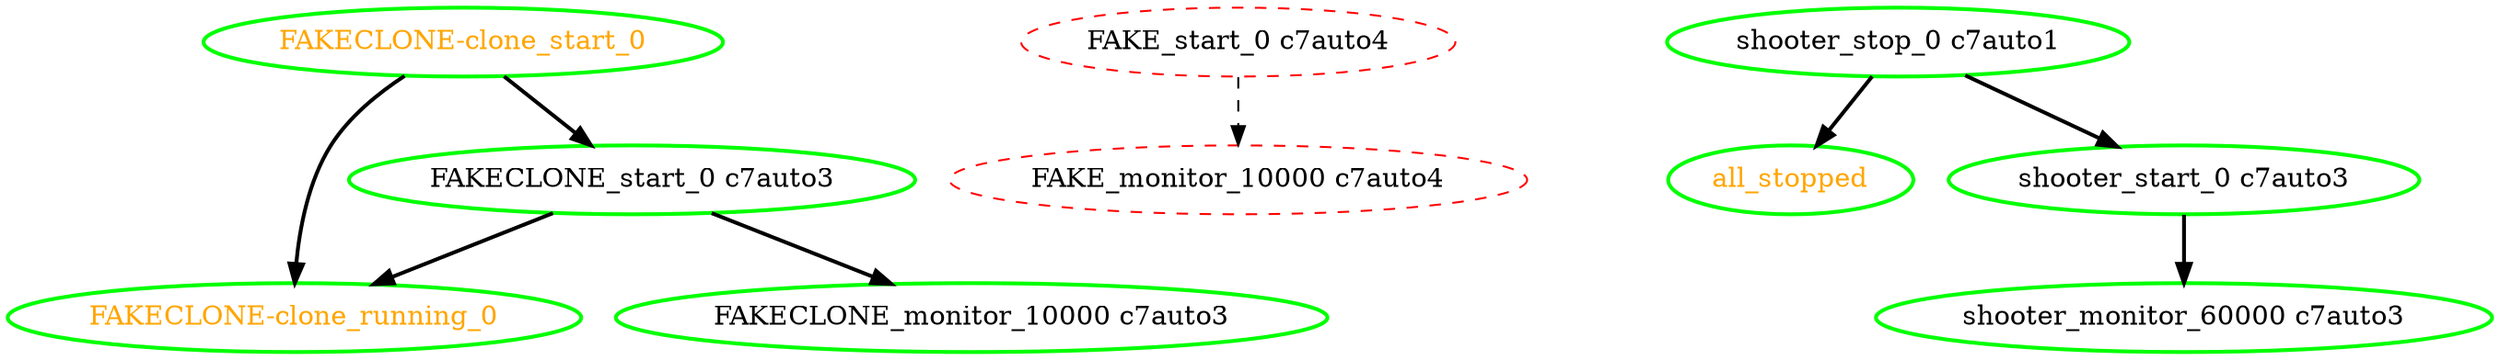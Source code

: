  digraph "g" {
"FAKECLONE-clone_running_0" [ style=bold color="green" fontcolor="orange"]
"FAKECLONE-clone_start_0" -> "FAKECLONE-clone_running_0" [ style = bold]
"FAKECLONE-clone_start_0" -> "FAKECLONE_start_0 c7auto3" [ style = bold]
"FAKECLONE-clone_start_0" [ style=bold color="green" fontcolor="orange"]
"FAKECLONE_monitor_10000 c7auto3" [ style=bold color="green" fontcolor="black"]
"FAKECLONE_start_0 c7auto3" -> "FAKECLONE-clone_running_0" [ style = bold]
"FAKECLONE_start_0 c7auto3" -> "FAKECLONE_monitor_10000 c7auto3" [ style = bold]
"FAKECLONE_start_0 c7auto3" [ style=bold color="green" fontcolor="black"]
"FAKE_monitor_10000 c7auto4" [ style=dashed color="red" fontcolor="black"]
"FAKE_start_0 c7auto4" -> "FAKE_monitor_10000 c7auto4" [ style = dashed]
"FAKE_start_0 c7auto4" [ style=dashed color="red" fontcolor="black"]
"all_stopped" [ style=bold color="green" fontcolor="orange"]
"shooter_monitor_60000 c7auto3" [ style=bold color="green" fontcolor="black"]
"shooter_start_0 c7auto3" -> "shooter_monitor_60000 c7auto3" [ style = bold]
"shooter_start_0 c7auto3" [ style=bold color="green" fontcolor="black"]
"shooter_stop_0 c7auto1" -> "all_stopped" [ style = bold]
"shooter_stop_0 c7auto1" -> "shooter_start_0 c7auto3" [ style = bold]
"shooter_stop_0 c7auto1" [ style=bold color="green" fontcolor="black"]
}
